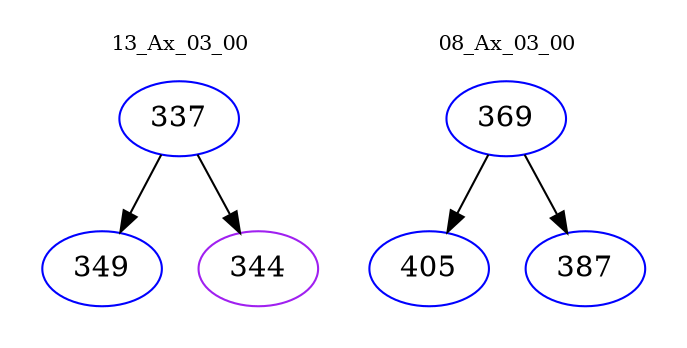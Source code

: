 digraph{
subgraph cluster_0 {
color = white
label = "13_Ax_03_00";
fontsize=10;
T0_337 [label="337", color="blue"]
T0_337 -> T0_349 [color="black"]
T0_349 [label="349", color="blue"]
T0_337 -> T0_344 [color="black"]
T0_344 [label="344", color="purple"]
}
subgraph cluster_1 {
color = white
label = "08_Ax_03_00";
fontsize=10;
T1_369 [label="369", color="blue"]
T1_369 -> T1_405 [color="black"]
T1_405 [label="405", color="blue"]
T1_369 -> T1_387 [color="black"]
T1_387 [label="387", color="blue"]
}
}
